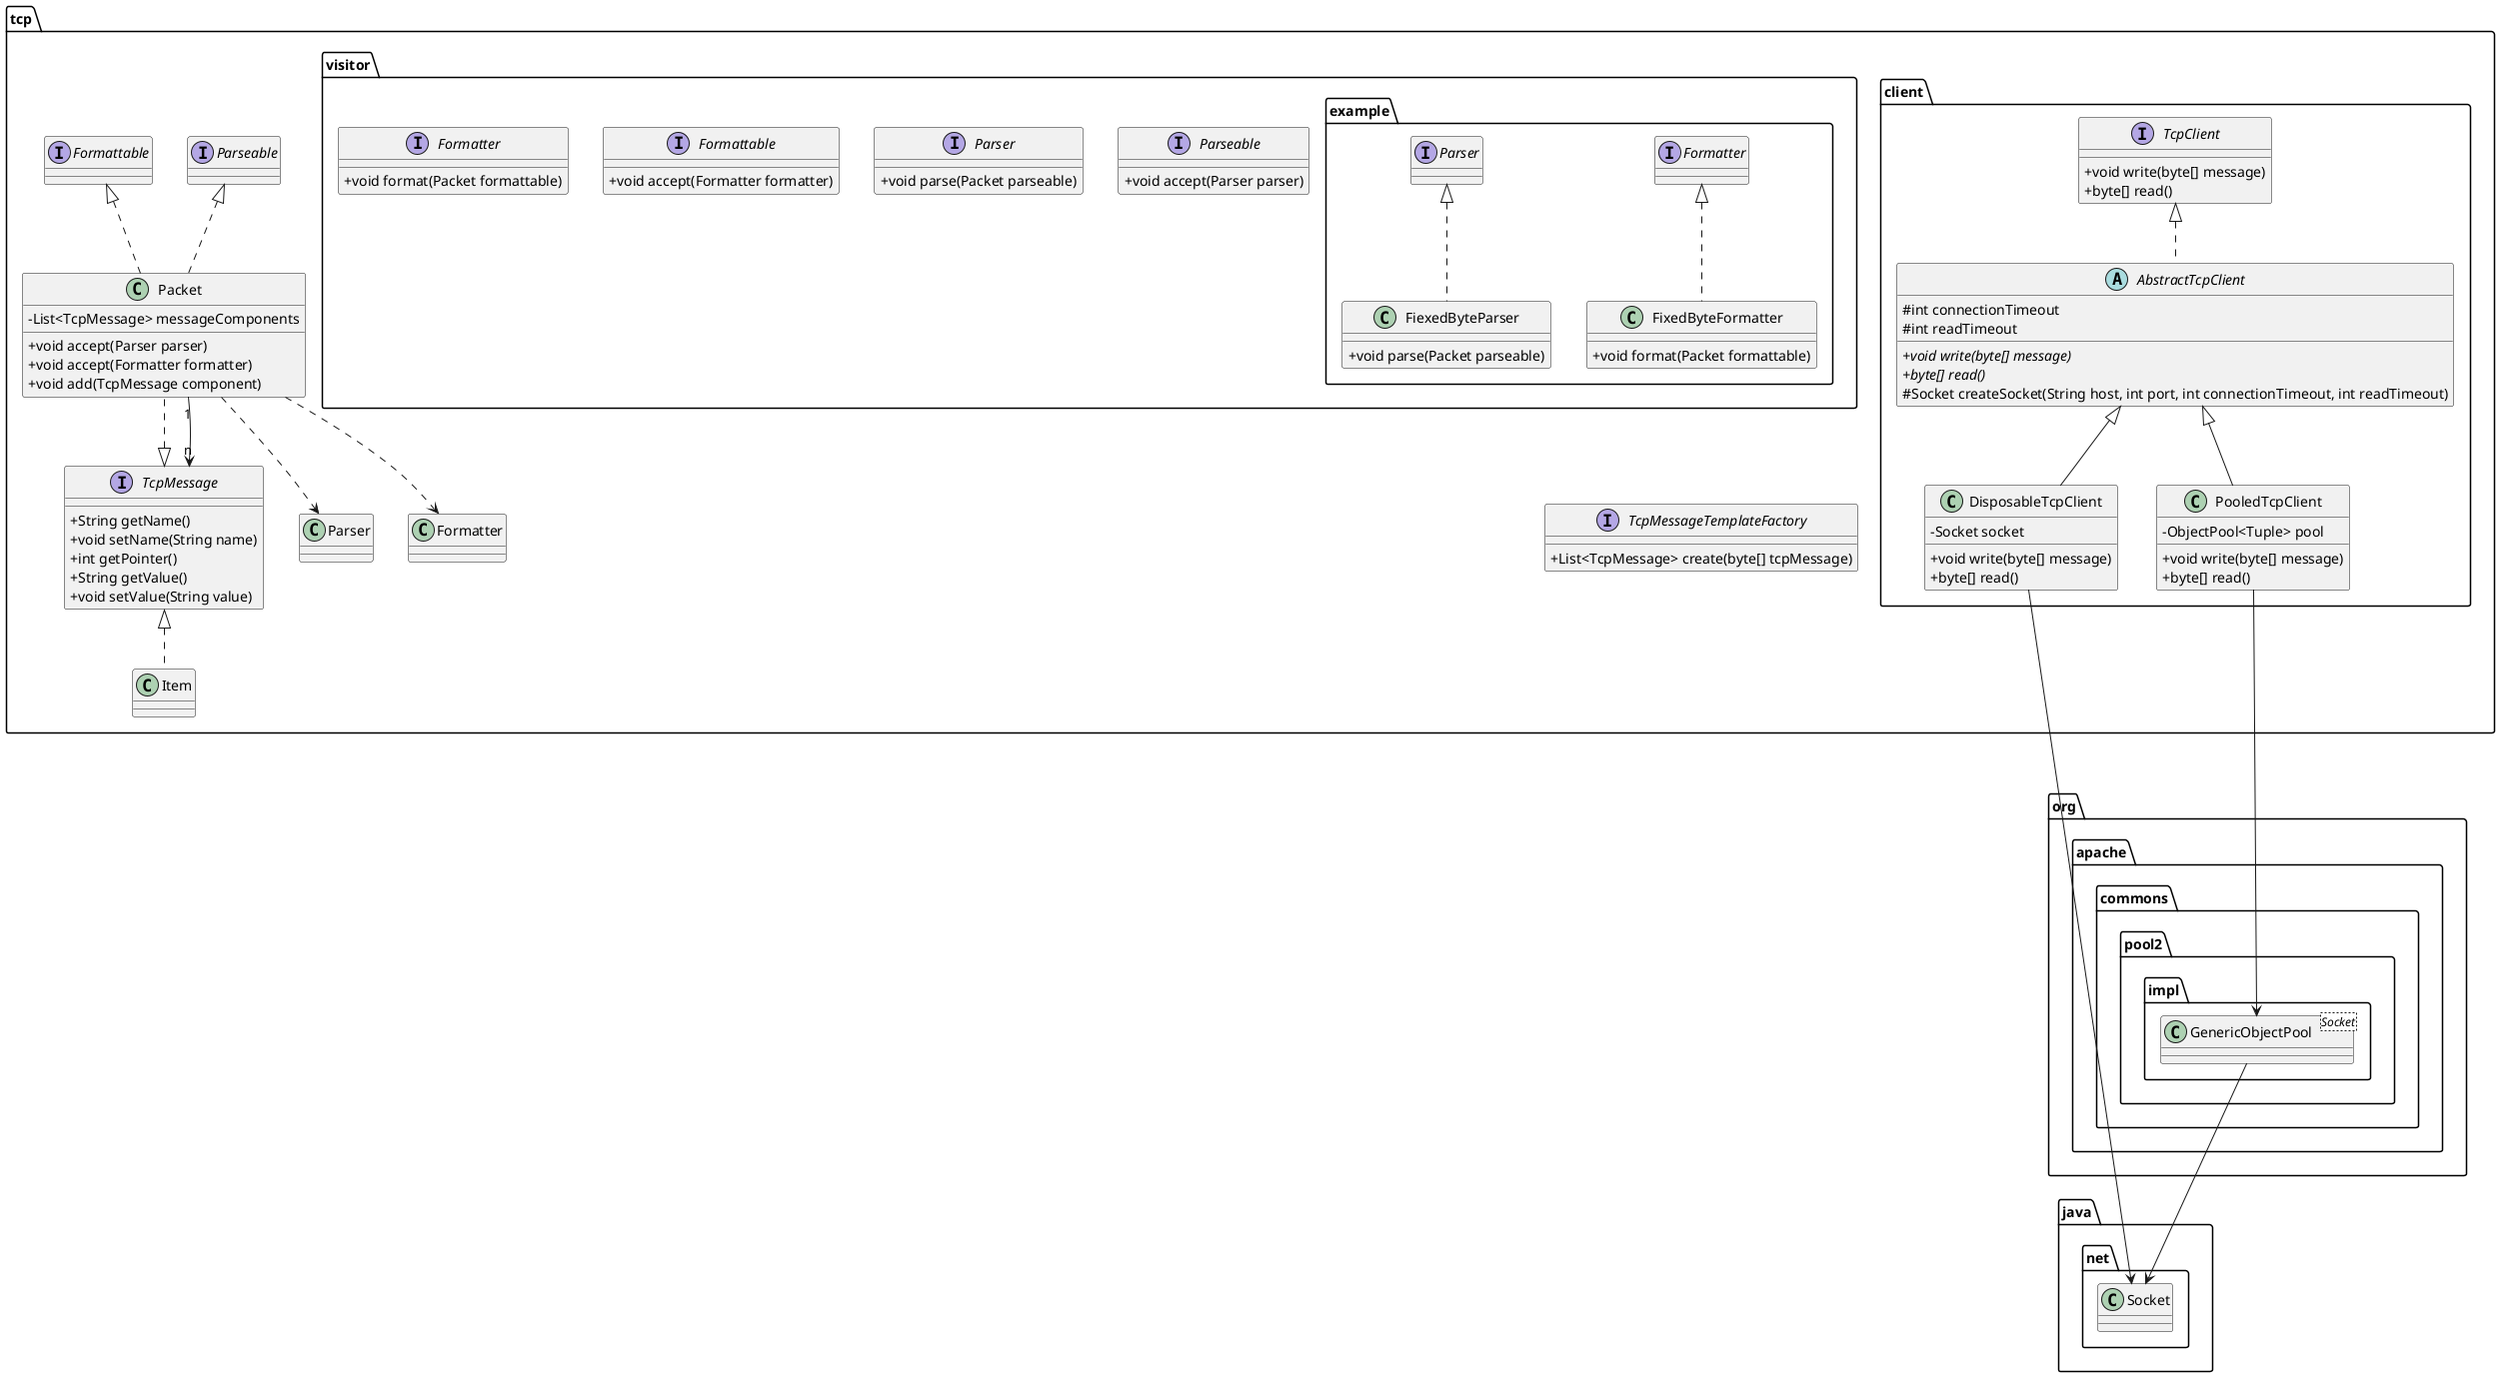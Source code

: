 @startuml

skinparam ClassAttributeIconSize 0

package tcp {
    package client {
        interface TcpClient {
            + void write(byte[] message)
            + byte[] read()
        }

        abstract AbstractTcpClient implements TcpClient {
            # int connectionTimeout
            # int readTimeout

            + {abstract} void write(byte[] message)
            + {abstract} byte[] read()
            # Socket createSocket(String host, int port, int connectionTimeout, int readTimeout)
        }

        class DisposableTcpClient extends AbstractTcpClient {
            - Socket socket
            + void write(byte[] message)
            + byte[] read()
        }

        class PooledTcpClient extends AbstractTcpClient {
            - ObjectPool<Tuple> pool
            + void write(byte[] message)
            + byte[] read()
        }
    }

    package visitor {
        interface Formattable {
            + void accept(Formatter formatter)
        }

        interface Formatter {
            + void format(Packet formattable)
        }

        interface Parseable {
            + void accept(Parser parser)
        }

        interface Parser {
            + void parse(Packet parseable)
        }

        Parseable -[hidden]left-> Parser

        package example {
                class FixedByteFormatter implements Formatter {
                    + void format(Packet formattable)
                }
                class FiexedByteParser implements Parser {
                    + void parse(Packet parseable)
                }
            }
    }

    Packet -[hidden]down-> TcpMessage

    interface TcpMessage {
        + String getName()
        + void setName(String name)
        + int getPointer()
        + String getValue()
        + void setValue(String value)
    }

    interface TcpMessageTemplateFactory {
        + List<TcpMessage> create(byte[] tcpMessage)
    }

    class Packet implements Parseable, Formattable, TcpMessage {
        - List<TcpMessage> messageComponents
        + void accept(Parser parser)
        + void accept(Formatter formatter)
        + void add(TcpMessage component)
    }

    class Item implements TcpMessage {
    }

    Packet ..> Parser
    Packet ..> Formatter
    Packet "1"-down->"n" TcpMessage
}

package org.apache.commons.pool2.impl {
    class GenericObjectPool<Socket>
}

package java.net {
    class Socket
}

DisposableTcpClient -down-> Socket
PooledTcpClient --down--> GenericObjectPool
GenericObjectPool -down-> Socket

FixedByteFormatter -[hidden]down-> TcpMessageTemplateFactory

@enduml
